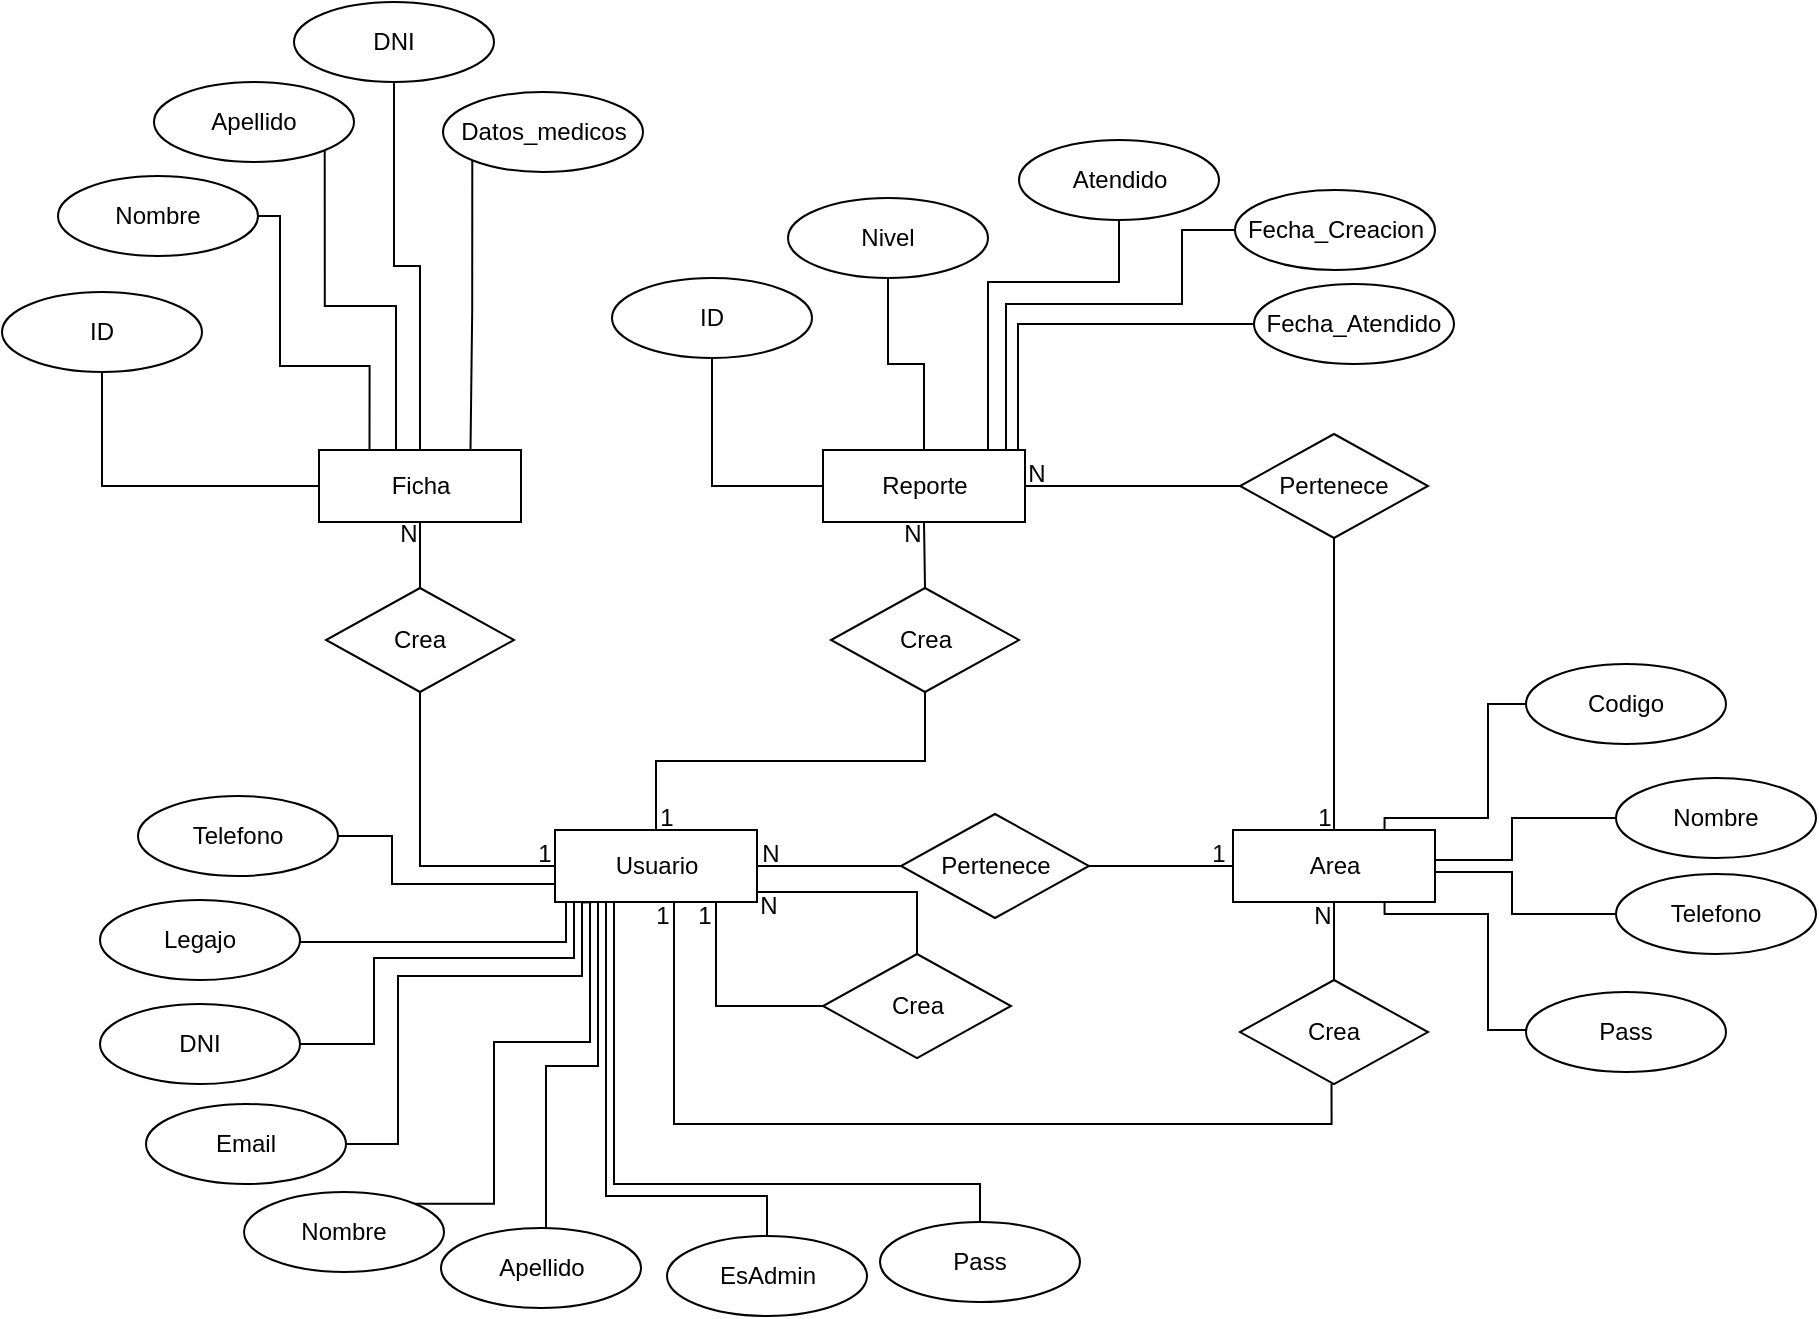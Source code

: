 <mxfile version="21.5.1" type="device">
  <diagram name="Page-1" id="MFGG28AerX6x9J0dFJ_L">
    <mxGraphModel dx="1404" dy="806" grid="0" gridSize="10" guides="1" tooltips="1" connect="1" arrows="1" fold="1" page="1" pageScale="1" pageWidth="850" pageHeight="1100" math="0" shadow="0">
      <root>
        <mxCell id="0" />
        <mxCell id="1" parent="0" />
        <mxCell id="okNed_gnxY6hCqzSYjGm-2" style="edgeStyle=orthogonalEdgeStyle;rounded=0;orthogonalLoop=1;jettySize=auto;html=1;exitX=0.5;exitY=0;exitDx=0;exitDy=0;endArrow=none;endFill=0;" parent="1" source="okNed_gnxY6hCqzSYjGm-7" target="okNed_gnxY6hCqzSYjGm-22" edge="1">
          <mxGeometry relative="1" as="geometry" />
        </mxCell>
        <mxCell id="okNed_gnxY6hCqzSYjGm-3" style="edgeStyle=orthogonalEdgeStyle;rounded=0;orthogonalLoop=1;jettySize=auto;html=1;endArrow=none;endFill=0;" parent="1" source="okNed_gnxY6hCqzSYjGm-7" target="okNed_gnxY6hCqzSYjGm-24" edge="1">
          <mxGeometry relative="1" as="geometry" />
        </mxCell>
        <mxCell id="okNed_gnxY6hCqzSYjGm-5" style="edgeStyle=orthogonalEdgeStyle;rounded=0;orthogonalLoop=1;jettySize=auto;html=1;endArrow=none;endFill=0;" parent="1" source="okNed_gnxY6hCqzSYjGm-7" target="okNed_gnxY6hCqzSYjGm-11" edge="1">
          <mxGeometry relative="1" as="geometry">
            <Array as="points">
              <mxPoint x="289" y="1514" />
            </Array>
          </mxGeometry>
        </mxCell>
        <mxCell id="okNed_gnxY6hCqzSYjGm-6" style="edgeStyle=orthogonalEdgeStyle;rounded=0;orthogonalLoop=1;jettySize=auto;html=1;endArrow=none;endFill=0;" parent="1" source="okNed_gnxY6hCqzSYjGm-7" target="okNed_gnxY6hCqzSYjGm-26" edge="1">
          <mxGeometry relative="1" as="geometry" />
        </mxCell>
        <mxCell id="okNed_gnxY6hCqzSYjGm-37" style="edgeStyle=orthogonalEdgeStyle;rounded=0;orthogonalLoop=1;jettySize=auto;html=1;entryX=0.5;entryY=1;entryDx=0;entryDy=0;endArrow=none;endFill=0;" parent="1" source="okNed_gnxY6hCqzSYjGm-7" edge="1">
          <mxGeometry relative="1" as="geometry">
            <Array as="points">
              <mxPoint x="343" y="1605" />
              <mxPoint x="672" y="1605" />
            </Array>
            <mxPoint x="335.25" y="1493.996" as="sourcePoint" />
            <mxPoint x="671.75" y="1584.99" as="targetPoint" />
          </mxGeometry>
        </mxCell>
        <mxCell id="okNed_gnxY6hCqzSYjGm-7" value="Usuario" style="rounded=0;whiteSpace=wrap;html=1;" parent="1" vertex="1">
          <mxGeometry x="283.5" y="1458" width="101" height="36" as="geometry" />
        </mxCell>
        <mxCell id="okNed_gnxY6hCqzSYjGm-63" style="edgeStyle=orthogonalEdgeStyle;rounded=0;orthogonalLoop=1;jettySize=auto;html=1;endArrow=none;endFill=0;" parent="1" source="okNed_gnxY6hCqzSYjGm-8" target="okNed_gnxY6hCqzSYjGm-62" edge="1">
          <mxGeometry relative="1" as="geometry" />
        </mxCell>
        <mxCell id="okNed_gnxY6hCqzSYjGm-67" style="edgeStyle=orthogonalEdgeStyle;rounded=0;orthogonalLoop=1;jettySize=auto;html=1;endArrow=none;endFill=0;" parent="1" source="okNed_gnxY6hCqzSYjGm-8" target="okNed_gnxY6hCqzSYjGm-60" edge="1">
          <mxGeometry relative="1" as="geometry" />
        </mxCell>
        <mxCell id="okNed_gnxY6hCqzSYjGm-68" style="edgeStyle=orthogonalEdgeStyle;rounded=0;orthogonalLoop=1;jettySize=auto;html=1;endArrow=none;endFill=0;" parent="1" source="okNed_gnxY6hCqzSYjGm-8" target="okNed_gnxY6hCqzSYjGm-59" edge="1">
          <mxGeometry relative="1" as="geometry" />
        </mxCell>
        <mxCell id="okNed_gnxY6hCqzSYjGm-8" value="Reporte" style="rounded=0;whiteSpace=wrap;html=1;" parent="1" vertex="1">
          <mxGeometry x="417.5" y="1268" width="101" height="36" as="geometry" />
        </mxCell>
        <mxCell id="okNed_gnxY6hCqzSYjGm-71" style="edgeStyle=orthogonalEdgeStyle;rounded=0;orthogonalLoop=1;jettySize=auto;html=1;endArrow=none;endFill=0;" parent="1" source="okNed_gnxY6hCqzSYjGm-9" target="okNed_gnxY6hCqzSYjGm-70" edge="1">
          <mxGeometry relative="1" as="geometry">
            <Array as="points">
              <mxPoint x="762" y="1473" />
              <mxPoint x="762" y="1452" />
            </Array>
          </mxGeometry>
        </mxCell>
        <mxCell id="okNed_gnxY6hCqzSYjGm-73" style="edgeStyle=orthogonalEdgeStyle;rounded=0;orthogonalLoop=1;jettySize=auto;html=1;exitX=0.75;exitY=0;exitDx=0;exitDy=0;entryX=0;entryY=0.5;entryDx=0;entryDy=0;endArrow=none;endFill=0;" parent="1" source="okNed_gnxY6hCqzSYjGm-9" target="okNed_gnxY6hCqzSYjGm-69" edge="1">
          <mxGeometry relative="1" as="geometry">
            <Array as="points">
              <mxPoint x="698" y="1452" />
              <mxPoint x="750" y="1452" />
              <mxPoint x="750" y="1395" />
            </Array>
          </mxGeometry>
        </mxCell>
        <mxCell id="bLxHwbg4Olt6frgCacrN-5" style="edgeStyle=orthogonalEdgeStyle;rounded=0;orthogonalLoop=1;jettySize=auto;html=1;endArrow=none;endFill=0;" parent="1" source="okNed_gnxY6hCqzSYjGm-9" target="4DGKo6iUTdPAPwE18XpW-6" edge="1">
          <mxGeometry relative="1" as="geometry">
            <Array as="points">
              <mxPoint x="762" y="1479" />
              <mxPoint x="762" y="1500" />
            </Array>
          </mxGeometry>
        </mxCell>
        <mxCell id="bLxHwbg4Olt6frgCacrN-7" style="edgeStyle=orthogonalEdgeStyle;rounded=0;orthogonalLoop=1;jettySize=auto;html=1;exitX=0.75;exitY=1;exitDx=0;exitDy=0;endArrow=none;endFill=0;" parent="1" source="okNed_gnxY6hCqzSYjGm-9" target="bLxHwbg4Olt6frgCacrN-6" edge="1">
          <mxGeometry relative="1" as="geometry">
            <Array as="points">
              <mxPoint x="698" y="1500" />
              <mxPoint x="750" y="1500" />
              <mxPoint x="750" y="1558" />
            </Array>
          </mxGeometry>
        </mxCell>
        <mxCell id="okNed_gnxY6hCqzSYjGm-9" value="Area" style="rounded=0;whiteSpace=wrap;html=1;" parent="1" vertex="1">
          <mxGeometry x="622.5" y="1458" width="101" height="36" as="geometry" />
        </mxCell>
        <mxCell id="4DGKo6iUTdPAPwE18XpW-9" style="edgeStyle=orthogonalEdgeStyle;rounded=0;orthogonalLoop=1;jettySize=auto;html=1;exitX=0.25;exitY=0;exitDx=0;exitDy=0;entryX=1;entryY=0.5;entryDx=0;entryDy=0;endArrow=none;endFill=0;" parent="1" source="okNed_gnxY6hCqzSYjGm-10" target="4DGKo6iUTdPAPwE18XpW-1" edge="1">
          <mxGeometry relative="1" as="geometry">
            <Array as="points">
              <mxPoint x="191" y="1226" />
              <mxPoint x="146" y="1226" />
              <mxPoint x="146" y="1151" />
            </Array>
          </mxGeometry>
        </mxCell>
        <mxCell id="4DGKo6iUTdPAPwE18XpW-10" style="edgeStyle=orthogonalEdgeStyle;rounded=0;orthogonalLoop=1;jettySize=auto;html=1;exitX=0.5;exitY=0;exitDx=0;exitDy=0;entryX=0.5;entryY=1;entryDx=0;entryDy=0;endArrow=none;endFill=0;" parent="1" source="okNed_gnxY6hCqzSYjGm-10" target="4DGKo6iUTdPAPwE18XpW-3" edge="1">
          <mxGeometry relative="1" as="geometry" />
        </mxCell>
        <mxCell id="okNed_gnxY6hCqzSYjGm-10" value="Ficha" style="rounded=0;whiteSpace=wrap;html=1;" parent="1" vertex="1">
          <mxGeometry x="165.5" y="1268" width="101" height="36" as="geometry" />
        </mxCell>
        <mxCell id="okNed_gnxY6hCqzSYjGm-11" value="Legajo" style="ellipse;whiteSpace=wrap;html=1;align=center;" parent="1" vertex="1">
          <mxGeometry x="56" y="1493" width="100" height="40" as="geometry" />
        </mxCell>
        <mxCell id="okNed_gnxY6hCqzSYjGm-39" style="edgeStyle=orthogonalEdgeStyle;rounded=0;orthogonalLoop=1;jettySize=auto;html=1;exitX=1;exitY=0.5;exitDx=0;exitDy=0;endArrow=none;endFill=0;" parent="1" source="okNed_gnxY6hCqzSYjGm-12" edge="1">
          <mxGeometry relative="1" as="geometry">
            <mxPoint x="295" y="1494" as="targetPoint" />
            <Array as="points">
              <mxPoint x="193" y="1565" />
              <mxPoint x="193" y="1522" />
              <mxPoint x="293" y="1522" />
              <mxPoint x="293" y="1494" />
            </Array>
          </mxGeometry>
        </mxCell>
        <mxCell id="okNed_gnxY6hCqzSYjGm-12" value="DNI" style="ellipse;whiteSpace=wrap;html=1;align=center;" parent="1" vertex="1">
          <mxGeometry x="56" y="1545" width="100" height="40" as="geometry" />
        </mxCell>
        <mxCell id="okNed_gnxY6hCqzSYjGm-18" style="edgeStyle=orthogonalEdgeStyle;rounded=0;orthogonalLoop=1;jettySize=auto;html=1;exitX=0.5;exitY=0;exitDx=0;exitDy=0;endArrow=none;endFill=0;" parent="1" source="okNed_gnxY6hCqzSYjGm-19" target="okNed_gnxY6hCqzSYjGm-9" edge="1">
          <mxGeometry relative="1" as="geometry" />
        </mxCell>
        <mxCell id="okNed_gnxY6hCqzSYjGm-19" value="Crea" style="shape=rhombus;perimeter=rhombusPerimeter;whiteSpace=wrap;html=1;align=center;" parent="1" vertex="1">
          <mxGeometry x="626" y="1533" width="94" height="52" as="geometry" />
        </mxCell>
        <mxCell id="okNed_gnxY6hCqzSYjGm-21" style="edgeStyle=orthogonalEdgeStyle;rounded=0;orthogonalLoop=1;jettySize=auto;html=1;exitX=0.5;exitY=0;exitDx=0;exitDy=0;entryX=0.5;entryY=1;entryDx=0;entryDy=0;endArrow=none;endFill=0;" parent="1" source="okNed_gnxY6hCqzSYjGm-22" target="okNed_gnxY6hCqzSYjGm-8" edge="1">
          <mxGeometry relative="1" as="geometry" />
        </mxCell>
        <mxCell id="okNed_gnxY6hCqzSYjGm-22" value="Crea" style="shape=rhombus;perimeter=rhombusPerimeter;whiteSpace=wrap;html=1;align=center;" parent="1" vertex="1">
          <mxGeometry x="421.5" y="1337" width="94" height="52" as="geometry" />
        </mxCell>
        <mxCell id="okNed_gnxY6hCqzSYjGm-23" style="edgeStyle=orthogonalEdgeStyle;rounded=0;orthogonalLoop=1;jettySize=auto;html=1;exitX=0.5;exitY=0;exitDx=0;exitDy=0;endArrow=none;endFill=0;" parent="1" source="okNed_gnxY6hCqzSYjGm-24" target="okNed_gnxY6hCqzSYjGm-10" edge="1">
          <mxGeometry relative="1" as="geometry" />
        </mxCell>
        <mxCell id="okNed_gnxY6hCqzSYjGm-24" value="Crea" style="shape=rhombus;perimeter=rhombusPerimeter;whiteSpace=wrap;html=1;align=center;" parent="1" vertex="1">
          <mxGeometry x="169" y="1337" width="94" height="52" as="geometry" />
        </mxCell>
        <mxCell id="okNed_gnxY6hCqzSYjGm-25" style="edgeStyle=orthogonalEdgeStyle;rounded=0;orthogonalLoop=1;jettySize=auto;html=1;endArrow=none;endFill=0;" parent="1" source="okNed_gnxY6hCqzSYjGm-26" target="okNed_gnxY6hCqzSYjGm-9" edge="1">
          <mxGeometry relative="1" as="geometry" />
        </mxCell>
        <mxCell id="okNed_gnxY6hCqzSYjGm-26" value="Pertenece" style="shape=rhombus;perimeter=rhombusPerimeter;whiteSpace=wrap;html=1;align=center;" parent="1" vertex="1">
          <mxGeometry x="456.5" y="1450" width="94" height="52" as="geometry" />
        </mxCell>
        <mxCell id="okNed_gnxY6hCqzSYjGm-28" value="N" style="text;html=1;align=center;verticalAlign=middle;resizable=0;points=[];autosize=1;strokeColor=none;fillColor=none;" parent="1" vertex="1">
          <mxGeometry x="377.5" y="1457" width="27" height="26" as="geometry" />
        </mxCell>
        <mxCell id="okNed_gnxY6hCqzSYjGm-29" value="1" style="text;html=1;align=center;verticalAlign=middle;resizable=0;points=[];autosize=1;strokeColor=none;fillColor=none;" parent="1" vertex="1">
          <mxGeometry x="602.5" y="1457" width="25" height="26" as="geometry" />
        </mxCell>
        <mxCell id="okNed_gnxY6hCqzSYjGm-30" value="N" style="text;html=1;align=center;verticalAlign=middle;resizable=0;points=[];autosize=1;strokeColor=none;fillColor=none;" parent="1" vertex="1">
          <mxGeometry x="653.5" y="1488" width="27" height="26" as="geometry" />
        </mxCell>
        <mxCell id="okNed_gnxY6hCqzSYjGm-35" style="edgeStyle=orthogonalEdgeStyle;rounded=0;orthogonalLoop=1;jettySize=auto;html=1;exitX=0.5;exitY=0;exitDx=0;exitDy=0;endArrow=none;endFill=0;" parent="1" source="okNed_gnxY6hCqzSYjGm-33" edge="1">
          <mxGeometry relative="1" as="geometry">
            <mxPoint x="385" y="1489" as="targetPoint" />
            <Array as="points">
              <mxPoint x="465" y="1489" />
              <mxPoint x="385" y="1489" />
            </Array>
          </mxGeometry>
        </mxCell>
        <mxCell id="okNed_gnxY6hCqzSYjGm-38" style="edgeStyle=orthogonalEdgeStyle;rounded=0;orthogonalLoop=1;jettySize=auto;html=1;endArrow=none;endFill=0;" parent="1" source="okNed_gnxY6hCqzSYjGm-33" edge="1">
          <mxGeometry relative="1" as="geometry">
            <mxPoint x="365" y="1494" as="targetPoint" />
            <Array as="points">
              <mxPoint x="364" y="1546" />
              <mxPoint x="364" y="1494" />
            </Array>
          </mxGeometry>
        </mxCell>
        <mxCell id="okNed_gnxY6hCqzSYjGm-33" value="Crea" style="shape=rhombus;perimeter=rhombusPerimeter;whiteSpace=wrap;html=1;align=center;" parent="1" vertex="1">
          <mxGeometry x="417.5" y="1520" width="94" height="52" as="geometry" />
        </mxCell>
        <mxCell id="okNed_gnxY6hCqzSYjGm-41" style="edgeStyle=orthogonalEdgeStyle;rounded=0;orthogonalLoop=1;jettySize=auto;html=1;endArrow=none;endFill=0;entryX=0.087;entryY=0.231;entryDx=0;entryDy=0;entryPerimeter=0;" parent="1" source="okNed_gnxY6hCqzSYjGm-40" target="okNed_gnxY6hCqzSYjGm-44" edge="1">
          <mxGeometry relative="1" as="geometry">
            <mxPoint x="317" y="1494" as="targetPoint" />
            <Array as="points">
              <mxPoint x="390" y="1641" />
              <mxPoint x="309" y="1641" />
              <mxPoint x="309" y="1494" />
            </Array>
          </mxGeometry>
        </mxCell>
        <mxCell id="okNed_gnxY6hCqzSYjGm-40" value="EsAdmin" style="ellipse;whiteSpace=wrap;html=1;align=center;" parent="1" vertex="1">
          <mxGeometry x="339.5" y="1661" width="100" height="40" as="geometry" />
        </mxCell>
        <mxCell id="okNed_gnxY6hCqzSYjGm-42" value="1" style="text;html=1;align=center;verticalAlign=middle;resizable=0;points=[];autosize=1;strokeColor=none;fillColor=none;" parent="1" vertex="1">
          <mxGeometry x="345.5" y="1488" width="25" height="26" as="geometry" />
        </mxCell>
        <mxCell id="okNed_gnxY6hCqzSYjGm-43" value="N" style="text;html=1;align=center;verticalAlign=middle;resizable=0;points=[];autosize=1;strokeColor=none;fillColor=none;" parent="1" vertex="1">
          <mxGeometry x="376" y="1483" width="27" height="26" as="geometry" />
        </mxCell>
        <mxCell id="okNed_gnxY6hCqzSYjGm-44" value="1" style="text;html=1;align=center;verticalAlign=middle;resizable=0;points=[];autosize=1;strokeColor=none;fillColor=none;" parent="1" vertex="1">
          <mxGeometry x="324.5" y="1488" width="25" height="26" as="geometry" />
        </mxCell>
        <mxCell id="okNed_gnxY6hCqzSYjGm-46" value="N" style="text;html=1;align=center;verticalAlign=middle;resizable=0;points=[];autosize=1;strokeColor=none;fillColor=none;" parent="1" vertex="1">
          <mxGeometry x="448" y="1297" width="27" height="26" as="geometry" />
        </mxCell>
        <mxCell id="okNed_gnxY6hCqzSYjGm-47" value="N" style="text;html=1;align=center;verticalAlign=middle;resizable=0;points=[];autosize=1;strokeColor=none;fillColor=none;" parent="1" vertex="1">
          <mxGeometry x="196.5" y="1297" width="27" height="26" as="geometry" />
        </mxCell>
        <mxCell id="okNed_gnxY6hCqzSYjGm-48" value="1" style="text;html=1;align=center;verticalAlign=middle;resizable=0;points=[];autosize=1;strokeColor=none;fillColor=none;" parent="1" vertex="1">
          <mxGeometry x="265" y="1457" width="25" height="26" as="geometry" />
        </mxCell>
        <mxCell id="okNed_gnxY6hCqzSYjGm-49" value="1" style="text;html=1;align=center;verticalAlign=middle;resizable=0;points=[];autosize=1;strokeColor=none;fillColor=none;" parent="1" vertex="1">
          <mxGeometry x="326.5" y="1439" width="25" height="26" as="geometry" />
        </mxCell>
        <mxCell id="okNed_gnxY6hCqzSYjGm-51" style="edgeStyle=orthogonalEdgeStyle;rounded=0;orthogonalLoop=1;jettySize=auto;html=1;entryX=0;entryY=0.75;entryDx=0;entryDy=0;endArrow=none;endFill=0;" parent="1" source="okNed_gnxY6hCqzSYjGm-50" target="okNed_gnxY6hCqzSYjGm-7" edge="1">
          <mxGeometry relative="1" as="geometry">
            <Array as="points">
              <mxPoint x="202" y="1461" />
              <mxPoint x="202" y="1485" />
            </Array>
          </mxGeometry>
        </mxCell>
        <mxCell id="okNed_gnxY6hCqzSYjGm-50" value="Telefono" style="ellipse;whiteSpace=wrap;html=1;align=center;" parent="1" vertex="1">
          <mxGeometry x="75" y="1441" width="100" height="40" as="geometry" />
        </mxCell>
        <mxCell id="okNed_gnxY6hCqzSYjGm-54" style="edgeStyle=orthogonalEdgeStyle;rounded=0;orthogonalLoop=1;jettySize=auto;html=1;exitX=1;exitY=0.5;exitDx=0;exitDy=0;entryX=0.184;entryY=1.005;entryDx=0;entryDy=0;endArrow=none;endFill=0;entryPerimeter=0;" parent="1" source="okNed_gnxY6hCqzSYjGm-53" target="okNed_gnxY6hCqzSYjGm-7" edge="1">
          <mxGeometry relative="1" as="geometry">
            <Array as="points">
              <mxPoint x="205" y="1615" />
              <mxPoint x="205" y="1531" />
              <mxPoint x="297" y="1531" />
              <mxPoint x="297" y="1494" />
            </Array>
          </mxGeometry>
        </mxCell>
        <mxCell id="okNed_gnxY6hCqzSYjGm-53" value="Email" style="ellipse;whiteSpace=wrap;html=1;align=center;" parent="1" vertex="1">
          <mxGeometry x="79" y="1595" width="100" height="40" as="geometry" />
        </mxCell>
        <mxCell id="okNed_gnxY6hCqzSYjGm-57" style="edgeStyle=orthogonalEdgeStyle;rounded=0;orthogonalLoop=1;jettySize=auto;html=1;exitX=0.5;exitY=1;exitDx=0;exitDy=0;entryX=0;entryY=0.5;entryDx=0;entryDy=0;endArrow=none;endFill=0;" parent="1" source="okNed_gnxY6hCqzSYjGm-55" target="okNed_gnxY6hCqzSYjGm-10" edge="1">
          <mxGeometry relative="1" as="geometry" />
        </mxCell>
        <mxCell id="okNed_gnxY6hCqzSYjGm-55" value="ID" style="ellipse;whiteSpace=wrap;html=1;align=center;" parent="1" vertex="1">
          <mxGeometry x="7" y="1189" width="100" height="40" as="geometry" />
        </mxCell>
        <mxCell id="okNed_gnxY6hCqzSYjGm-59" value="ID" style="ellipse;whiteSpace=wrap;html=1;align=center;" parent="1" vertex="1">
          <mxGeometry x="312" y="1182" width="100" height="40" as="geometry" />
        </mxCell>
        <mxCell id="okNed_gnxY6hCqzSYjGm-60" value="Nivel" style="ellipse;whiteSpace=wrap;html=1;align=center;" parent="1" vertex="1">
          <mxGeometry x="400" y="1142" width="100" height="40" as="geometry" />
        </mxCell>
        <mxCell id="okNed_gnxY6hCqzSYjGm-64" style="edgeStyle=orthogonalEdgeStyle;rounded=0;orthogonalLoop=1;jettySize=auto;html=1;endArrow=none;endFill=0;" parent="1" source="okNed_gnxY6hCqzSYjGm-62" target="okNed_gnxY6hCqzSYjGm-9" edge="1">
          <mxGeometry relative="1" as="geometry" />
        </mxCell>
        <mxCell id="okNed_gnxY6hCqzSYjGm-62" value="Pertenece" style="shape=rhombus;perimeter=rhombusPerimeter;whiteSpace=wrap;html=1;align=center;" parent="1" vertex="1">
          <mxGeometry x="626" y="1260" width="94" height="52" as="geometry" />
        </mxCell>
        <mxCell id="okNed_gnxY6hCqzSYjGm-65" value="1" style="text;html=1;align=center;verticalAlign=middle;resizable=0;points=[];autosize=1;strokeColor=none;fillColor=none;" parent="1" vertex="1">
          <mxGeometry x="655" y="1439" width="25" height="26" as="geometry" />
        </mxCell>
        <mxCell id="okNed_gnxY6hCqzSYjGm-66" value="N" style="text;html=1;align=center;verticalAlign=middle;resizable=0;points=[];autosize=1;strokeColor=none;fillColor=none;" parent="1" vertex="1">
          <mxGeometry x="510.5" y="1267" width="27" height="26" as="geometry" />
        </mxCell>
        <mxCell id="okNed_gnxY6hCqzSYjGm-69" value="Codigo" style="ellipse;whiteSpace=wrap;html=1;align=center;" parent="1" vertex="1">
          <mxGeometry x="769" y="1375" width="100" height="40" as="geometry" />
        </mxCell>
        <mxCell id="okNed_gnxY6hCqzSYjGm-70" value="Nombre" style="ellipse;whiteSpace=wrap;html=1;align=center;" parent="1" vertex="1">
          <mxGeometry x="814" y="1432" width="100" height="40" as="geometry" />
        </mxCell>
        <mxCell id="lthXv1euJm11Y9fFWaj1-4" style="edgeStyle=orthogonalEdgeStyle;rounded=0;orthogonalLoop=1;jettySize=auto;html=1;exitX=1;exitY=0;exitDx=0;exitDy=0;entryX=0.272;entryY=1;entryDx=0;entryDy=0;entryPerimeter=0;endArrow=none;endFill=0;" parent="1" source="lthXv1euJm11Y9fFWaj1-1" target="okNed_gnxY6hCqzSYjGm-7" edge="1">
          <mxGeometry relative="1" as="geometry">
            <mxPoint x="309" y="1494" as="targetPoint" />
            <Array as="points">
              <mxPoint x="253" y="1645" />
              <mxPoint x="253" y="1564" />
              <mxPoint x="301" y="1564" />
              <mxPoint x="301" y="1494" />
            </Array>
          </mxGeometry>
        </mxCell>
        <mxCell id="lthXv1euJm11Y9fFWaj1-1" value="Nombre" style="ellipse;whiteSpace=wrap;html=1;align=center;" parent="1" vertex="1">
          <mxGeometry x="128" y="1639" width="100" height="40" as="geometry" />
        </mxCell>
        <mxCell id="lthXv1euJm11Y9fFWaj1-3" style="edgeStyle=orthogonalEdgeStyle;rounded=0;orthogonalLoop=1;jettySize=auto;html=1;endArrow=none;endFill=0;" parent="1" source="lthXv1euJm11Y9fFWaj1-2" edge="1">
          <mxGeometry relative="1" as="geometry">
            <mxPoint x="320" y="1494" as="targetPoint" />
            <Array as="points">
              <mxPoint x="279" y="1576" />
              <mxPoint x="305" y="1576" />
              <mxPoint x="305" y="1494" />
            </Array>
          </mxGeometry>
        </mxCell>
        <mxCell id="lthXv1euJm11Y9fFWaj1-2" value="Apellido" style="ellipse;whiteSpace=wrap;html=1;align=center;" parent="1" vertex="1">
          <mxGeometry x="226.5" y="1657" width="100" height="40" as="geometry" />
        </mxCell>
        <mxCell id="4DGKo6iUTdPAPwE18XpW-1" value="Nombre" style="ellipse;whiteSpace=wrap;html=1;align=center;" parent="1" vertex="1">
          <mxGeometry x="35" y="1131" width="100" height="40" as="geometry" />
        </mxCell>
        <mxCell id="4DGKo6iUTdPAPwE18XpW-11" style="edgeStyle=orthogonalEdgeStyle;rounded=0;orthogonalLoop=1;jettySize=auto;html=1;exitX=1;exitY=1;exitDx=0;exitDy=0;endArrow=none;endFill=0;" parent="1" source="4DGKo6iUTdPAPwE18XpW-2" target="okNed_gnxY6hCqzSYjGm-10" edge="1">
          <mxGeometry relative="1" as="geometry">
            <Array as="points">
              <mxPoint x="168" y="1196" />
              <mxPoint x="204" y="1196" />
            </Array>
          </mxGeometry>
        </mxCell>
        <mxCell id="4DGKo6iUTdPAPwE18XpW-2" value="Apellido" style="ellipse;whiteSpace=wrap;html=1;align=center;" parent="1" vertex="1">
          <mxGeometry x="83" y="1084" width="100" height="40" as="geometry" />
        </mxCell>
        <mxCell id="4DGKo6iUTdPAPwE18XpW-3" value="DNI" style="ellipse;whiteSpace=wrap;html=1;align=center;" parent="1" vertex="1">
          <mxGeometry x="153" y="1044" width="100" height="40" as="geometry" />
        </mxCell>
        <mxCell id="4DGKo6iUTdPAPwE18XpW-12" style="edgeStyle=orthogonalEdgeStyle;rounded=0;orthogonalLoop=1;jettySize=auto;html=1;exitX=0;exitY=1;exitDx=0;exitDy=0;entryX=0.75;entryY=0;entryDx=0;entryDy=0;endArrow=none;endFill=0;" parent="1" source="4DGKo6iUTdPAPwE18XpW-4" target="okNed_gnxY6hCqzSYjGm-10" edge="1">
          <mxGeometry relative="1" as="geometry" />
        </mxCell>
        <mxCell id="4DGKo6iUTdPAPwE18XpW-4" value="Datos_medicos" style="ellipse;whiteSpace=wrap;html=1;align=center;" parent="1" vertex="1">
          <mxGeometry x="227.5" y="1089" width="100" height="40" as="geometry" />
        </mxCell>
        <mxCell id="4DGKo6iUTdPAPwE18XpW-6" value="Telefono" style="ellipse;whiteSpace=wrap;html=1;align=center;" parent="1" vertex="1">
          <mxGeometry x="814" y="1480" width="100" height="40" as="geometry" />
        </mxCell>
        <mxCell id="4DGKo6iUTdPAPwE18XpW-15" style="edgeStyle=orthogonalEdgeStyle;rounded=0;orthogonalLoop=1;jettySize=auto;html=1;entryX=0.75;entryY=0;entryDx=0;entryDy=0;endArrow=none;endFill=0;" parent="1" source="4DGKo6iUTdPAPwE18XpW-7" target="okNed_gnxY6hCqzSYjGm-8" edge="1">
          <mxGeometry relative="1" as="geometry">
            <Array as="points">
              <mxPoint x="566" y="1184" />
              <mxPoint x="500" y="1184" />
              <mxPoint x="500" y="1268" />
            </Array>
          </mxGeometry>
        </mxCell>
        <mxCell id="4DGKo6iUTdPAPwE18XpW-7" value="Atendido" style="ellipse;whiteSpace=wrap;html=1;align=center;" parent="1" vertex="1">
          <mxGeometry x="515.5" y="1113" width="100" height="40" as="geometry" />
        </mxCell>
        <mxCell id="em_K4meNOvmXqWReFfyH-5" style="edgeStyle=orthogonalEdgeStyle;rounded=0;orthogonalLoop=1;jettySize=auto;html=1;endArrow=none;endFill=0;" parent="1" source="em_K4meNOvmXqWReFfyH-2" target="okNed_gnxY6hCqzSYjGm-8" edge="1">
          <mxGeometry relative="1" as="geometry">
            <Array as="points">
              <mxPoint x="597" y="1158" />
              <mxPoint x="597" y="1195" />
              <mxPoint x="509" y="1195" />
            </Array>
          </mxGeometry>
        </mxCell>
        <mxCell id="em_K4meNOvmXqWReFfyH-2" value="Fecha_Creacion" style="ellipse;whiteSpace=wrap;html=1;align=center;" parent="1" vertex="1">
          <mxGeometry x="623.5" y="1138" width="100" height="40" as="geometry" />
        </mxCell>
        <mxCell id="em_K4meNOvmXqWReFfyH-4" style="edgeStyle=orthogonalEdgeStyle;rounded=0;orthogonalLoop=1;jettySize=auto;html=1;exitX=0;exitY=0.5;exitDx=0;exitDy=0;endArrow=none;endFill=0;" parent="1" source="em_K4meNOvmXqWReFfyH-3" target="okNed_gnxY6hCqzSYjGm-8" edge="1">
          <mxGeometry relative="1" as="geometry">
            <Array as="points">
              <mxPoint x="515" y="1205" />
            </Array>
          </mxGeometry>
        </mxCell>
        <mxCell id="em_K4meNOvmXqWReFfyH-3" value="Fecha_Atendido" style="ellipse;whiteSpace=wrap;html=1;align=center;" parent="1" vertex="1">
          <mxGeometry x="633" y="1185" width="100" height="40" as="geometry" />
        </mxCell>
        <mxCell id="bLxHwbg4Olt6frgCacrN-4" style="edgeStyle=orthogonalEdgeStyle;rounded=0;orthogonalLoop=1;jettySize=auto;html=1;endArrow=none;endFill=0;" parent="1" source="bLxHwbg4Olt6frgCacrN-3" target="okNed_gnxY6hCqzSYjGm-7" edge="1">
          <mxGeometry relative="1" as="geometry">
            <Array as="points">
              <mxPoint x="496" y="1635" />
              <mxPoint x="313" y="1635" />
            </Array>
          </mxGeometry>
        </mxCell>
        <mxCell id="bLxHwbg4Olt6frgCacrN-3" value="Pass" style="ellipse;whiteSpace=wrap;html=1;align=center;" parent="1" vertex="1">
          <mxGeometry x="446" y="1654" width="100" height="40" as="geometry" />
        </mxCell>
        <mxCell id="bLxHwbg4Olt6frgCacrN-6" value="Pass" style="ellipse;whiteSpace=wrap;html=1;align=center;" parent="1" vertex="1">
          <mxGeometry x="769" y="1539" width="100" height="40" as="geometry" />
        </mxCell>
      </root>
    </mxGraphModel>
  </diagram>
</mxfile>
